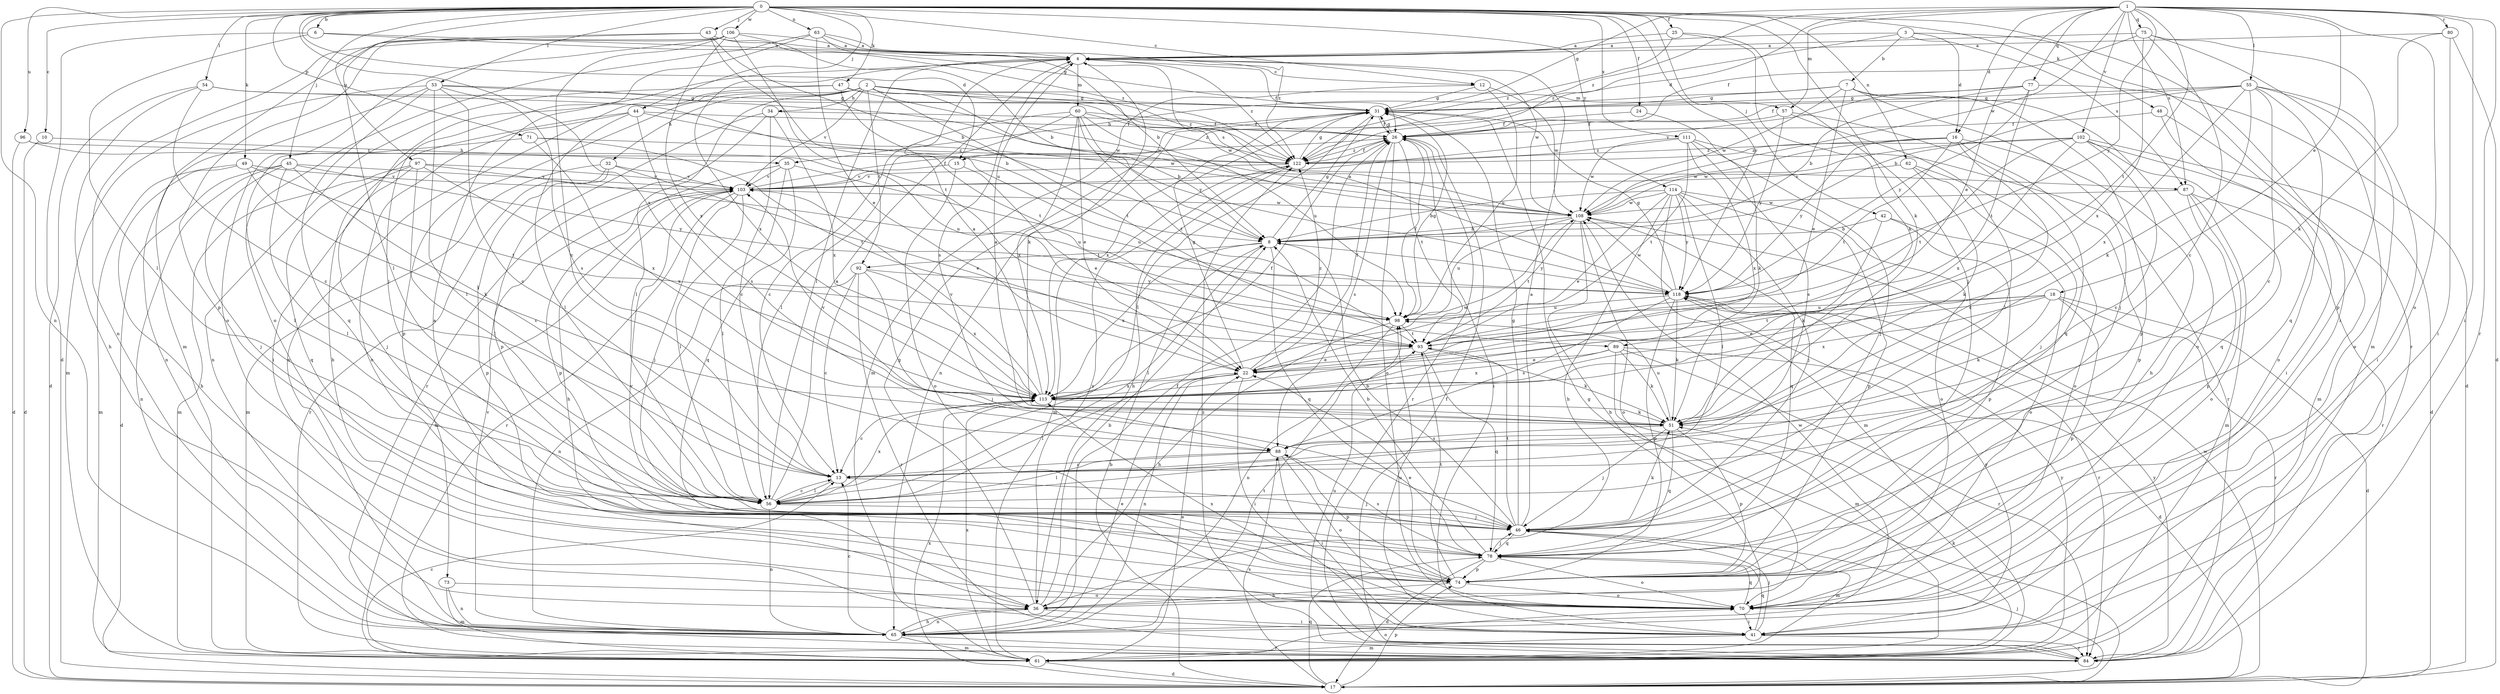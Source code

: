 strict digraph  {
0;
1;
2;
3;
4;
6;
7;
8;
10;
12;
13;
15;
16;
17;
18;
22;
24;
25;
26;
31;
32;
34;
35;
36;
41;
42;
43;
44;
45;
46;
47;
48;
49;
51;
53;
54;
55;
56;
57;
60;
61;
62;
63;
65;
70;
71;
73;
74;
75;
77;
78;
80;
84;
87;
88;
89;
92;
93;
96;
97;
98;
102;
103;
106;
108;
111;
113;
114;
118;
122;
0 -> 6  [label=b];
0 -> 10  [label=c];
0 -> 12  [label=c];
0 -> 15  [label=d];
0 -> 24  [label=f];
0 -> 25  [label=f];
0 -> 41  [label=i];
0 -> 42  [label=j];
0 -> 43  [label=j];
0 -> 44  [label=j];
0 -> 45  [label=j];
0 -> 47  [label=k];
0 -> 48  [label=k];
0 -> 49  [label=k];
0 -> 51  [label=k];
0 -> 53  [label=l];
0 -> 54  [label=l];
0 -> 62  [label=n];
0 -> 63  [label=n];
0 -> 65  [label=n];
0 -> 71  [label=p];
0 -> 96  [label=u];
0 -> 97  [label=u];
0 -> 106  [label=w];
0 -> 111  [label=x];
0 -> 113  [label=x];
0 -> 114  [label=y];
0 -> 118  [label=y];
1 -> 15  [label=d];
1 -> 16  [label=d];
1 -> 18  [label=e];
1 -> 22  [label=e];
1 -> 31  [label=g];
1 -> 41  [label=i];
1 -> 55  [label=l];
1 -> 57  [label=m];
1 -> 70  [label=o];
1 -> 75  [label=q];
1 -> 77  [label=q];
1 -> 80  [label=r];
1 -> 84  [label=r];
1 -> 87  [label=s];
1 -> 89  [label=t];
1 -> 102  [label=v];
1 -> 108  [label=w];
1 -> 118  [label=y];
1 -> 122  [label=z];
2 -> 32  [label=h];
2 -> 34  [label=h];
2 -> 56  [label=l];
2 -> 57  [label=m];
2 -> 65  [label=n];
2 -> 73  [label=p];
2 -> 87  [label=s];
2 -> 89  [label=t];
2 -> 92  [label=t];
2 -> 103  [label=v];
2 -> 108  [label=w];
2 -> 118  [label=y];
2 -> 122  [label=z];
3 -> 4  [label=a];
3 -> 7  [label=b];
3 -> 16  [label=d];
3 -> 84  [label=r];
3 -> 87  [label=s];
3 -> 122  [label=z];
4 -> 12  [label=c];
4 -> 26  [label=f];
4 -> 51  [label=k];
4 -> 56  [label=l];
4 -> 60  [label=m];
4 -> 88  [label=s];
4 -> 108  [label=w];
4 -> 113  [label=x];
4 -> 122  [label=z];
6 -> 4  [label=a];
6 -> 17  [label=d];
6 -> 31  [label=g];
6 -> 56  [label=l];
7 -> 22  [label=e];
7 -> 31  [label=g];
7 -> 35  [label=h];
7 -> 46  [label=j];
7 -> 70  [label=o];
7 -> 74  [label=p];
7 -> 108  [label=w];
8 -> 31  [label=g];
8 -> 56  [label=l];
8 -> 78  [label=q];
8 -> 92  [label=t];
8 -> 113  [label=x];
8 -> 118  [label=y];
10 -> 17  [label=d];
10 -> 35  [label=h];
12 -> 31  [label=g];
12 -> 61  [label=m];
12 -> 98  [label=u];
12 -> 108  [label=w];
13 -> 46  [label=j];
13 -> 56  [label=l];
15 -> 22  [label=e];
15 -> 70  [label=o];
15 -> 103  [label=v];
16 -> 13  [label=c];
16 -> 36  [label=h];
16 -> 74  [label=p];
16 -> 93  [label=t];
16 -> 108  [label=w];
16 -> 118  [label=y];
16 -> 122  [label=z];
17 -> 8  [label=b];
17 -> 31  [label=g];
17 -> 46  [label=j];
17 -> 74  [label=p];
17 -> 78  [label=q];
17 -> 88  [label=s];
17 -> 108  [label=w];
17 -> 113  [label=x];
18 -> 17  [label=d];
18 -> 22  [label=e];
18 -> 51  [label=k];
18 -> 74  [label=p];
18 -> 84  [label=r];
18 -> 93  [label=t];
18 -> 98  [label=u];
18 -> 113  [label=x];
22 -> 26  [label=f];
22 -> 31  [label=g];
22 -> 41  [label=i];
22 -> 56  [label=l];
22 -> 65  [label=n];
22 -> 113  [label=x];
22 -> 122  [label=z];
24 -> 26  [label=f];
24 -> 51  [label=k];
25 -> 4  [label=a];
25 -> 46  [label=j];
25 -> 51  [label=k];
25 -> 122  [label=z];
26 -> 31  [label=g];
26 -> 41  [label=i];
26 -> 70  [label=o];
26 -> 84  [label=r];
26 -> 88  [label=s];
26 -> 93  [label=t];
26 -> 122  [label=z];
31 -> 26  [label=f];
31 -> 56  [label=l];
31 -> 65  [label=n];
31 -> 113  [label=x];
32 -> 22  [label=e];
32 -> 61  [label=m];
32 -> 74  [label=p];
32 -> 84  [label=r];
32 -> 103  [label=v];
34 -> 13  [label=c];
34 -> 26  [label=f];
34 -> 74  [label=p];
34 -> 84  [label=r];
34 -> 113  [label=x];
35 -> 56  [label=l];
35 -> 74  [label=p];
35 -> 78  [label=q];
35 -> 98  [label=u];
35 -> 103  [label=v];
36 -> 8  [label=b];
36 -> 31  [label=g];
36 -> 41  [label=i];
36 -> 65  [label=n];
36 -> 122  [label=z];
41 -> 46  [label=j];
41 -> 61  [label=m];
41 -> 78  [label=q];
41 -> 84  [label=r];
41 -> 98  [label=u];
42 -> 8  [label=b];
42 -> 51  [label=k];
42 -> 70  [label=o];
42 -> 74  [label=p];
43 -> 4  [label=a];
43 -> 8  [label=b];
43 -> 56  [label=l];
43 -> 65  [label=n];
43 -> 98  [label=u];
43 -> 122  [label=z];
44 -> 26  [label=f];
44 -> 36  [label=h];
44 -> 56  [label=l];
44 -> 70  [label=o];
44 -> 88  [label=s];
44 -> 108  [label=w];
45 -> 13  [label=c];
45 -> 17  [label=d];
45 -> 46  [label=j];
45 -> 56  [label=l];
45 -> 65  [label=n];
45 -> 103  [label=v];
45 -> 118  [label=y];
46 -> 4  [label=a];
46 -> 8  [label=b];
46 -> 31  [label=g];
46 -> 51  [label=k];
46 -> 61  [label=m];
46 -> 78  [label=q];
46 -> 93  [label=t];
47 -> 31  [label=g];
47 -> 41  [label=i];
47 -> 65  [label=n];
47 -> 93  [label=t];
47 -> 108  [label=w];
48 -> 26  [label=f];
48 -> 41  [label=i];
48 -> 70  [label=o];
49 -> 36  [label=h];
49 -> 51  [label=k];
49 -> 61  [label=m];
49 -> 93  [label=t];
49 -> 103  [label=v];
51 -> 4  [label=a];
51 -> 46  [label=j];
51 -> 74  [label=p];
51 -> 78  [label=q];
51 -> 88  [label=s];
51 -> 98  [label=u];
51 -> 103  [label=v];
53 -> 13  [label=c];
53 -> 31  [label=g];
53 -> 56  [label=l];
53 -> 61  [label=m];
53 -> 65  [label=n];
53 -> 78  [label=q];
53 -> 88  [label=s];
53 -> 108  [label=w];
54 -> 8  [label=b];
54 -> 13  [label=c];
54 -> 17  [label=d];
54 -> 31  [label=g];
54 -> 36  [label=h];
55 -> 8  [label=b];
55 -> 13  [label=c];
55 -> 26  [label=f];
55 -> 31  [label=g];
55 -> 41  [label=i];
55 -> 51  [label=k];
55 -> 70  [label=o];
55 -> 78  [label=q];
55 -> 113  [label=x];
56 -> 4  [label=a];
56 -> 13  [label=c];
56 -> 46  [label=j];
56 -> 65  [label=n];
56 -> 113  [label=x];
57 -> 26  [label=f];
57 -> 56  [label=l];
57 -> 78  [label=q];
57 -> 118  [label=y];
60 -> 8  [label=b];
60 -> 13  [label=c];
60 -> 22  [label=e];
60 -> 26  [label=f];
60 -> 56  [label=l];
60 -> 93  [label=t];
60 -> 98  [label=u];
60 -> 113  [label=x];
60 -> 122  [label=z];
61 -> 13  [label=c];
61 -> 17  [label=d];
61 -> 22  [label=e];
61 -> 51  [label=k];
61 -> 70  [label=o];
61 -> 113  [label=x];
61 -> 118  [label=y];
62 -> 46  [label=j];
62 -> 51  [label=k];
62 -> 70  [label=o];
62 -> 103  [label=v];
63 -> 4  [label=a];
63 -> 8  [label=b];
63 -> 22  [label=e];
63 -> 46  [label=j];
63 -> 70  [label=o];
63 -> 122  [label=z];
65 -> 13  [label=c];
65 -> 22  [label=e];
65 -> 26  [label=f];
65 -> 36  [label=h];
65 -> 61  [label=m];
65 -> 84  [label=r];
65 -> 93  [label=t];
65 -> 103  [label=v];
65 -> 108  [label=w];
65 -> 118  [label=y];
70 -> 41  [label=i];
70 -> 78  [label=q];
70 -> 113  [label=x];
71 -> 56  [label=l];
71 -> 93  [label=t];
71 -> 113  [label=x];
71 -> 122  [label=z];
73 -> 61  [label=m];
73 -> 65  [label=n];
73 -> 70  [label=o];
74 -> 4  [label=a];
74 -> 22  [label=e];
74 -> 36  [label=h];
74 -> 70  [label=o];
74 -> 93  [label=t];
74 -> 103  [label=v];
75 -> 4  [label=a];
75 -> 13  [label=c];
75 -> 26  [label=f];
75 -> 61  [label=m];
75 -> 74  [label=p];
75 -> 113  [label=x];
77 -> 8  [label=b];
77 -> 17  [label=d];
77 -> 31  [label=g];
77 -> 93  [label=t];
77 -> 103  [label=v];
77 -> 118  [label=y];
78 -> 8  [label=b];
78 -> 17  [label=d];
78 -> 46  [label=j];
78 -> 70  [label=o];
78 -> 74  [label=p];
78 -> 88  [label=s];
80 -> 4  [label=a];
80 -> 17  [label=d];
80 -> 41  [label=i];
80 -> 51  [label=k];
84 -> 26  [label=f];
84 -> 98  [label=u];
84 -> 118  [label=y];
84 -> 122  [label=z];
87 -> 61  [label=m];
87 -> 70  [label=o];
87 -> 74  [label=p];
87 -> 84  [label=r];
87 -> 108  [label=w];
88 -> 13  [label=c];
88 -> 41  [label=i];
88 -> 56  [label=l];
88 -> 70  [label=o];
88 -> 74  [label=p];
89 -> 17  [label=d];
89 -> 22  [label=e];
89 -> 51  [label=k];
89 -> 61  [label=m];
89 -> 84  [label=r];
89 -> 113  [label=x];
92 -> 13  [label=c];
92 -> 46  [label=j];
92 -> 65  [label=n];
92 -> 84  [label=r];
92 -> 113  [label=x];
92 -> 118  [label=y];
93 -> 22  [label=e];
93 -> 51  [label=k];
93 -> 78  [label=q];
96 -> 17  [label=d];
96 -> 98  [label=u];
96 -> 122  [label=z];
97 -> 46  [label=j];
97 -> 56  [label=l];
97 -> 61  [label=m];
97 -> 78  [label=q];
97 -> 98  [label=u];
97 -> 103  [label=v];
97 -> 113  [label=x];
98 -> 26  [label=f];
98 -> 31  [label=g];
98 -> 36  [label=h];
98 -> 65  [label=n];
98 -> 93  [label=t];
102 -> 13  [label=c];
102 -> 17  [label=d];
102 -> 61  [label=m];
102 -> 78  [label=q];
102 -> 93  [label=t];
102 -> 108  [label=w];
102 -> 113  [label=x];
102 -> 122  [label=z];
103 -> 26  [label=f];
103 -> 36  [label=h];
103 -> 46  [label=j];
103 -> 56  [label=l];
103 -> 61  [label=m];
103 -> 84  [label=r];
103 -> 108  [label=w];
106 -> 4  [label=a];
106 -> 8  [label=b];
106 -> 13  [label=c];
106 -> 61  [label=m];
106 -> 70  [label=o];
106 -> 74  [label=p];
106 -> 93  [label=t];
106 -> 113  [label=x];
108 -> 8  [label=b];
108 -> 36  [label=h];
108 -> 70  [label=o];
108 -> 78  [label=q];
108 -> 93  [label=t];
108 -> 98  [label=u];
111 -> 46  [label=j];
111 -> 84  [label=r];
111 -> 88  [label=s];
111 -> 93  [label=t];
111 -> 108  [label=w];
111 -> 113  [label=x];
111 -> 122  [label=z];
113 -> 4  [label=a];
113 -> 13  [label=c];
113 -> 26  [label=f];
113 -> 51  [label=k];
113 -> 103  [label=v];
113 -> 108  [label=w];
114 -> 8  [label=b];
114 -> 22  [label=e];
114 -> 36  [label=h];
114 -> 46  [label=j];
114 -> 56  [label=l];
114 -> 61  [label=m];
114 -> 70  [label=o];
114 -> 74  [label=p];
114 -> 108  [label=w];
114 -> 118  [label=y];
118 -> 4  [label=a];
118 -> 31  [label=g];
118 -> 51  [label=k];
118 -> 74  [label=p];
118 -> 84  [label=r];
118 -> 88  [label=s];
118 -> 98  [label=u];
118 -> 108  [label=w];
122 -> 26  [label=f];
122 -> 31  [label=g];
122 -> 36  [label=h];
122 -> 61  [label=m];
122 -> 103  [label=v];
}
